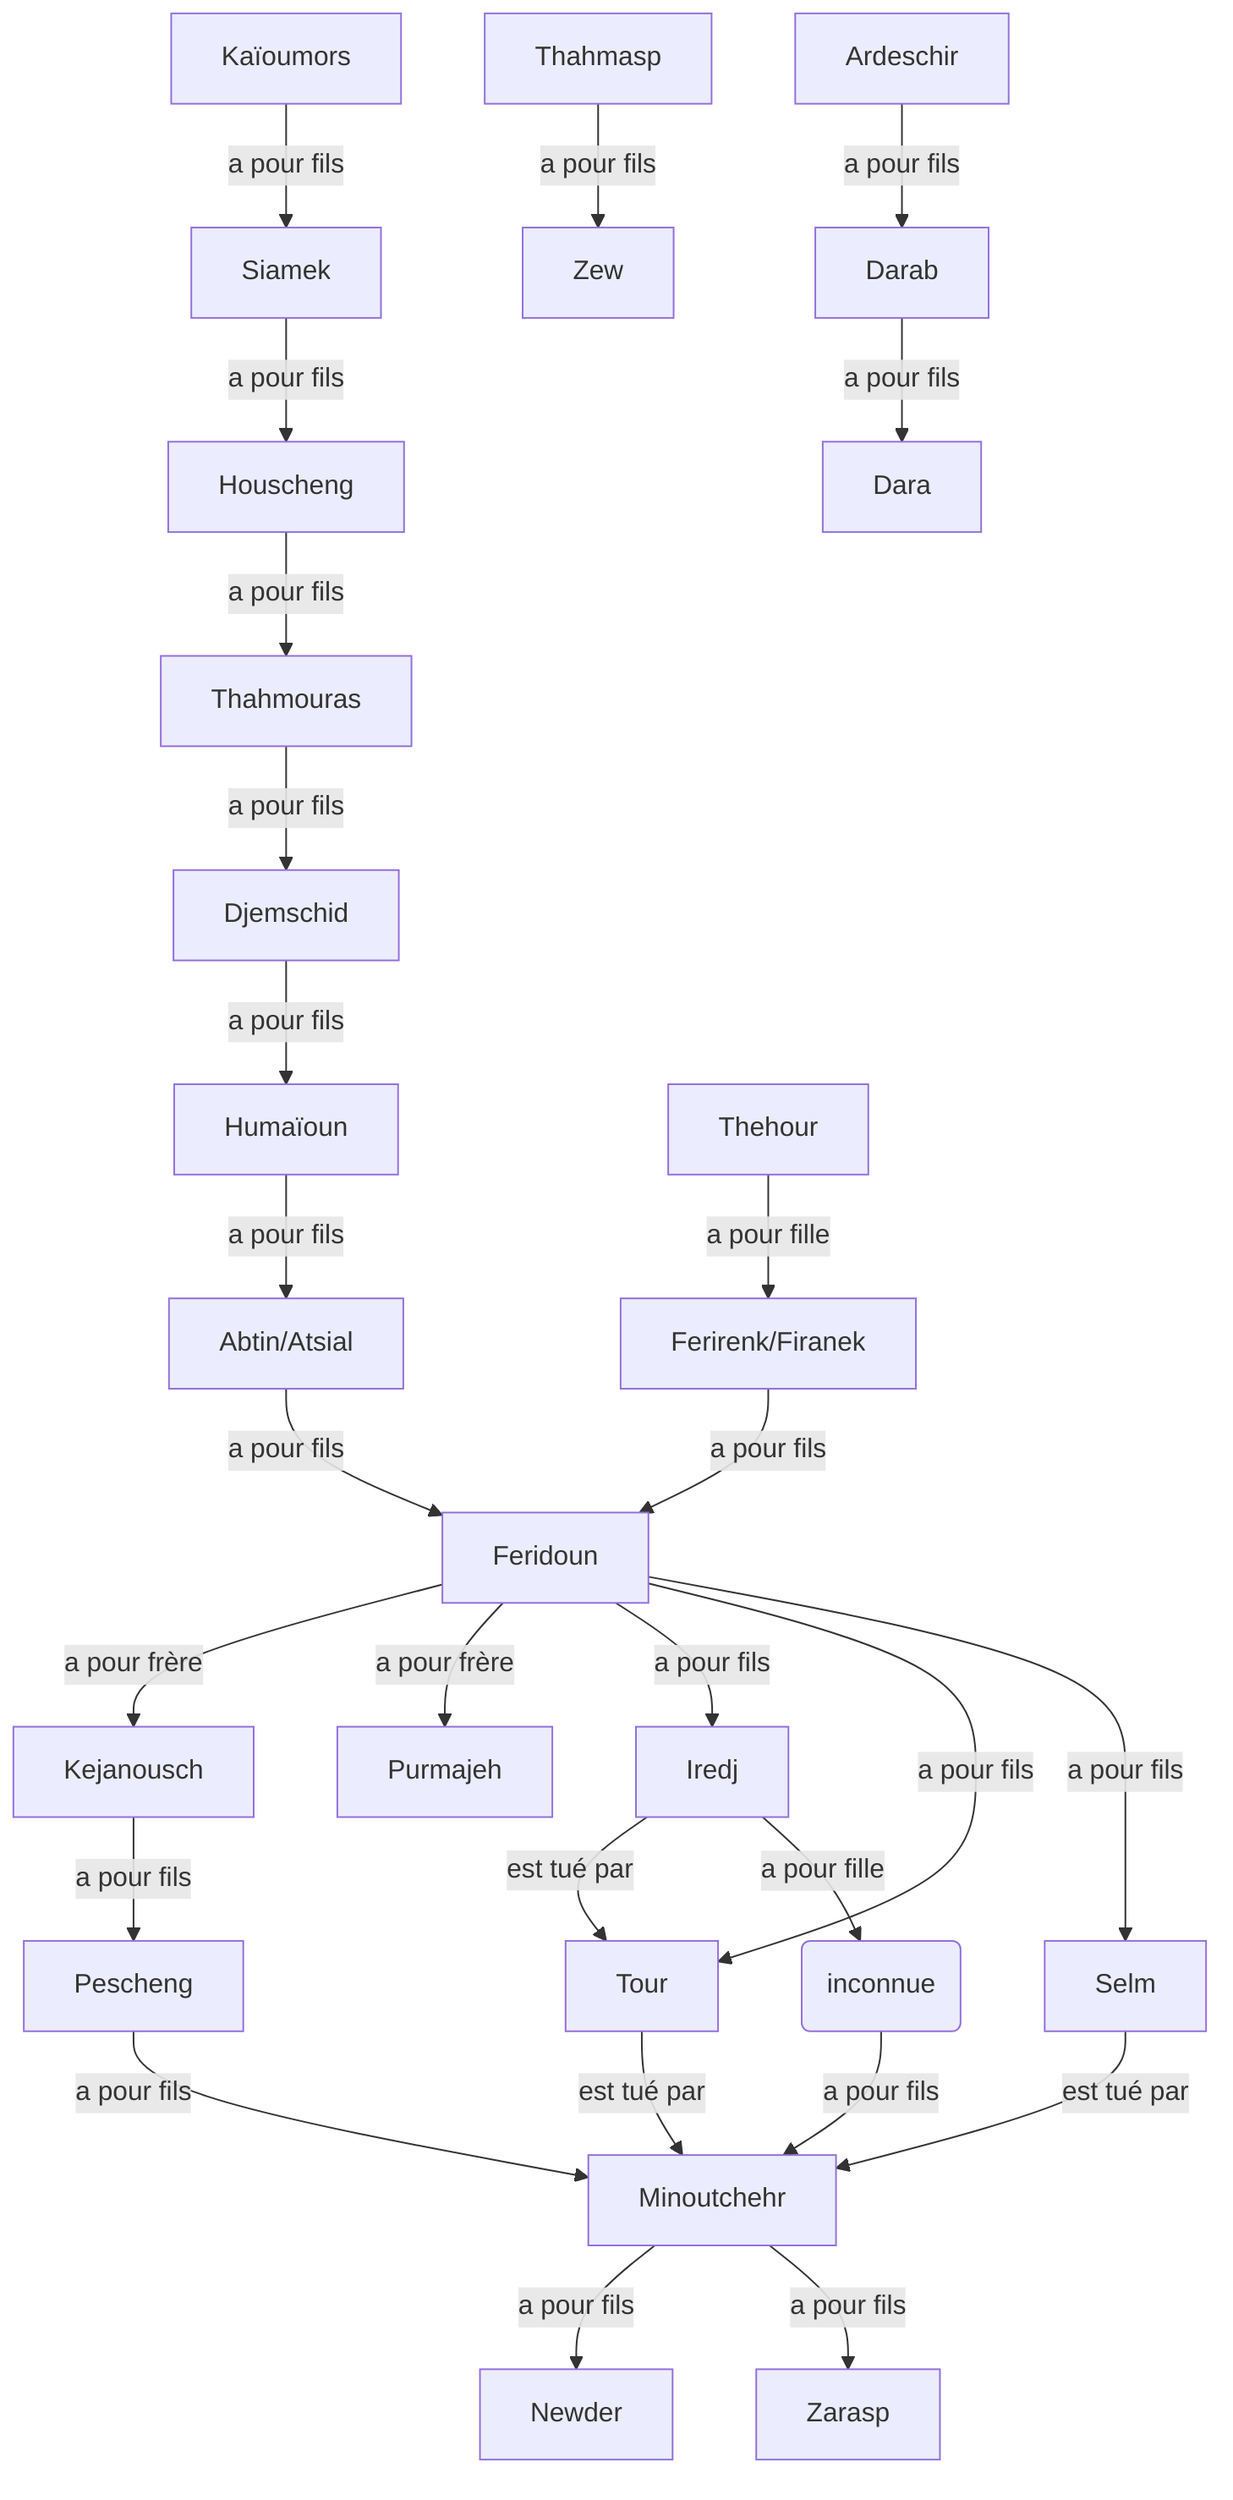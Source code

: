graph TD
Kaïoumors --a pour fils--> Siamek
Siamek --a pour fils--> Houscheng
Houscheng --a pour fils--> Thahmouras
Thahmouras --a pour fils--> Djemschid
Djemschid --a pour fils--> Humaïoun
Humaïoun --a pour fils-->Abtin/Atsial
Abtin/Atsial --a pour fils--> Feridoun
Thehour --a pour fille--> Ferirenk/Firanek
Ferirenk/Firanek --a pour fils--> Feridoun
Feridoun --a pour frère--> Kejanousch
Feridoun --a pour frère--> Purmajeh
Thahmasp --a pour fils--> Zew
Ardeschir --a pour fils--> Darab
Darab --a pour fils--> Dara
Feridoun --a pour fils-->Iredj
Feridoun --a pour fils-->Tour
Feridoun --a pour fils-->Selm
Iredj --est tué par--> Tour
Kejanousch --a pour fils-->Pescheng
Iredj --a pour fille--> Y(inconnue)
Y --a pour fils--> Minoutchehr
Pescheng --a pour fils--> Minoutchehr
Tour --est tué par-->Minoutchehr
Selm --est tué par-->Minoutchehr
Minoutchehr --a pour fils--> Newder
Minoutchehr --a pour fils--> Zarasp